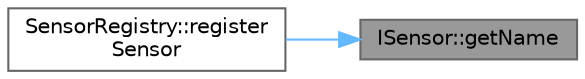 digraph "ISensor::getName"
{
 // LATEX_PDF_SIZE
  bgcolor="transparent";
  edge [fontname=Helvetica,fontsize=10,labelfontname=Helvetica,labelfontsize=10];
  node [fontname=Helvetica,fontsize=10,shape=box,height=0.2,width=0.4];
  rankdir="RL";
  Node1 [id="Node000001",label="ISensor::getName",height=0.2,width=0.4,color="gray40", fillcolor="grey60", style="filled", fontcolor="black",tooltip="Get the sensor's name."];
  Node1 -> Node2 [id="edge1_Node000001_Node000002",dir="back",color="steelblue1",style="solid",tooltip=" "];
  Node2 [id="Node000002",label="SensorRegistry::register\lSensor",height=0.2,width=0.4,color="grey40", fillcolor="white", style="filled",URL="$class_sensor_registry.html#a34cb4eb9d578858176e112921037de3d",tooltip="Register a sensor in the registry."];
}
